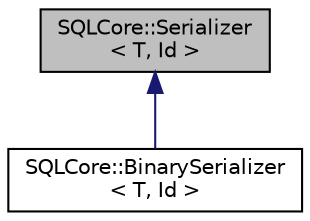 digraph "SQLCore::Serializer&lt; T, Id &gt;"
{
 // LATEX_PDF_SIZE
  edge [fontname="Helvetica",fontsize="10",labelfontname="Helvetica",labelfontsize="10"];
  node [fontname="Helvetica",fontsize="10",shape=record];
  Node1 [label="SQLCore::Serializer\l\< T, Id \>",height=0.2,width=0.4,color="black", fillcolor="grey75", style="filled", fontcolor="black",tooltip=" "];
  Node1 -> Node2 [dir="back",color="midnightblue",fontsize="10",style="solid",fontname="Helvetica"];
  Node2 [label="SQLCore::BinarySerializer\l\< T, Id \>",height=0.2,width=0.4,color="black", fillcolor="white", style="filled",URL="$class_s_q_l_core_1_1_binary_serializer.html",tooltip=" "];
}

